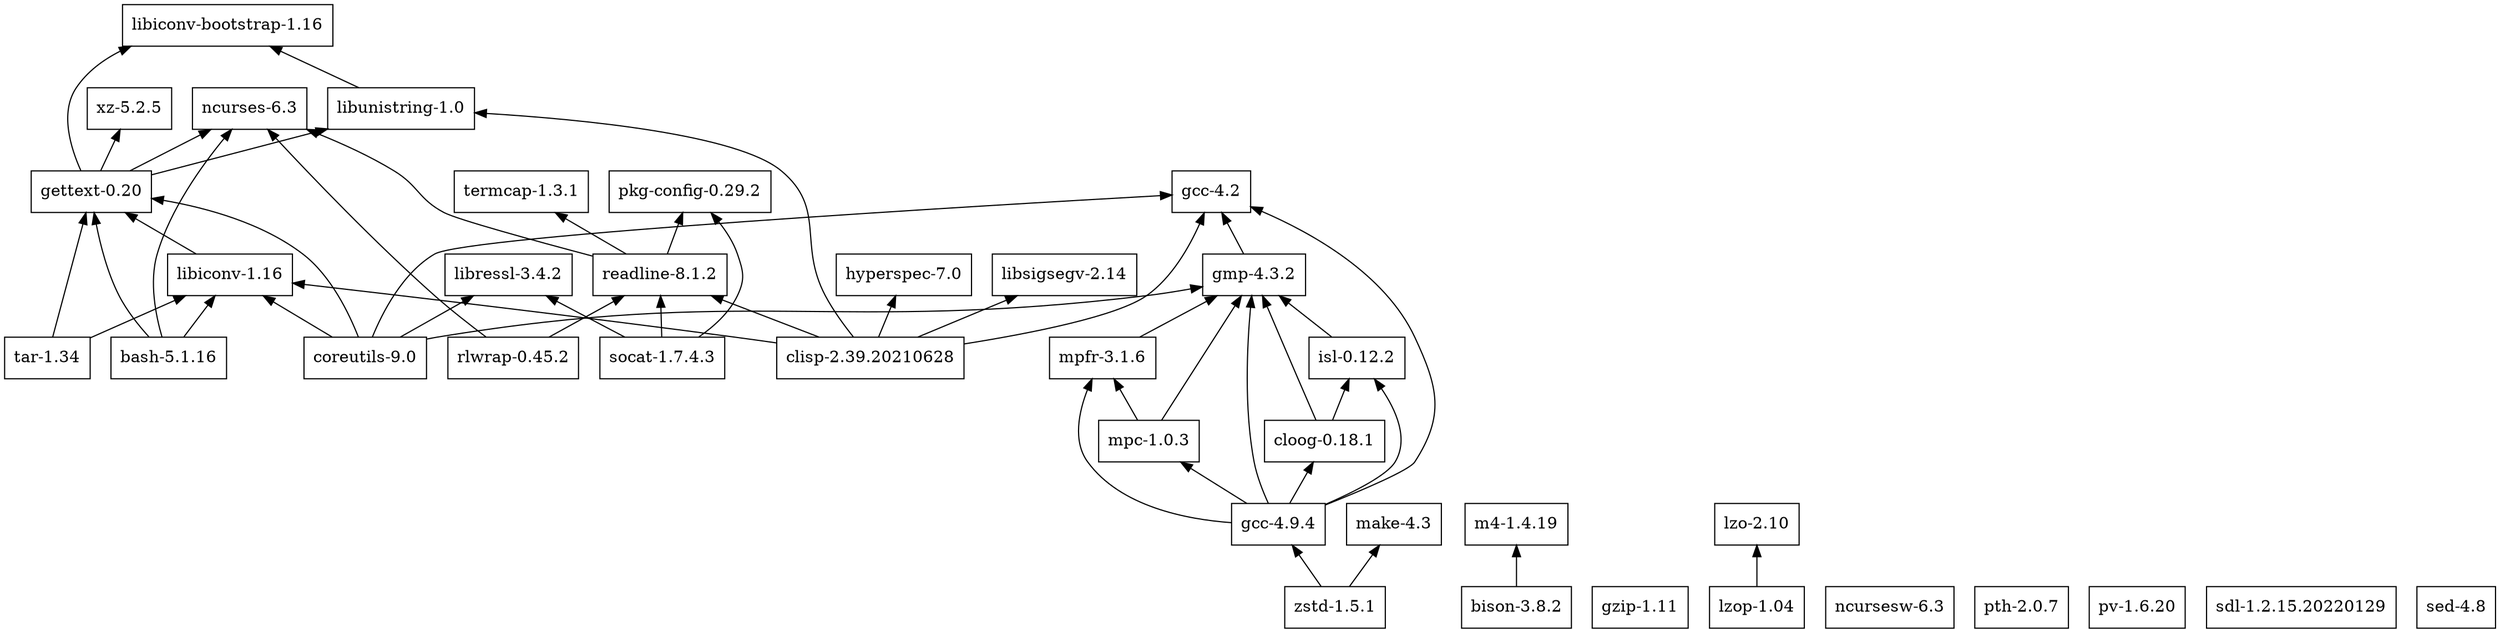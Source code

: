 digraph mygraph {
node [shape=box];
rankdir = BT;

"bash-5.1.16" -> "gettext-0.20"
"bash-5.1.16" -> "libiconv-1.16"
"bash-5.1.16" -> "ncurses-6.3"
"bison-3.8.2" -> "m4-1.4.19"

"clisp-2.39.20210628" -> "gcc-4.2"
"clisp-2.39.20210628" -> "hyperspec-7.0"
"clisp-2.39.20210628" -> "libiconv-1.16"
"clisp-2.39.20210628" -> "libsigsegv-2.14"
"clisp-2.39.20210628" -> "libunistring-1.0"
"clisp-2.39.20210628" -> "readline-8.1.2"

"cloog-0.18.1" -> "gmp-4.3.2"
"cloog-0.18.1" -> "isl-0.12.2"
"coreutils-9.0" -> "gcc-4.2"
"coreutils-9.0" -> "gettext-0.20"
"coreutils-9.0" -> "gmp-4.3.2"
"coreutils-9.0" -> "libiconv-1.16"
"coreutils-9.0" -> "libressl-3.4.2"

"gcc-4.2"
"gcc-4.9.4" -> "cloog-0.18.1"
"gcc-4.9.4" -> "gcc-4.2"
"gcc-4.9.4" -> "gmp-4.3.2"
"gcc-4.9.4" -> "isl-0.12.2"
"gcc-4.9.4" -> "mpc-1.0.3"
"gcc-4.9.4" -> "mpfr-3.1.6"
"gettext-0.20" -> "libiconv-bootstrap-1.16"
"gettext-0.20" -> "libunistring-1.0"
"gettext-0.20" -> "ncurses-6.3"
"gettext-0.20" -> "xz-5.2.5"
"gmp-4.3.2" -> "gcc-4.2"
"gzip-1.11"

"hyperspec-7.0"

"isl-0.12.2" -> "gmp-4.3.2"
"libiconv-1.16" -> "gettext-0.20"

"libiconv-bootstrap-1.16"
"libressl-3.4.2"
"libsigsegv-2.14"
"libunistring-1.0" -> "libiconv-bootstrap-1.16"

"lzo-2.10"
"lzop-1.04" -> "lzo-2.10"

"m4-1.4.19"
"make-4.3"
"mpc-1.0.3" -> "gmp-4.3.2"
"mpc-1.0.3" -> "mpfr-3.1.6"
"mpfr-3.1.6" -> "gmp-4.3.2"

"ncurses-6.3"
"ncursesw-6.3"

"pkg-config-0.29.2"
"pth-2.0.7"
"pv-1.6.20"

"readline-8.1.2" -> "ncurses-6.3"
"readline-8.1.2" -> "pkg-config-0.29.2"
"readline-8.1.2" -> "termcap-1.3.1"
"rlwrap-0.45.2" -> "ncurses-6.3"
"rlwrap-0.45.2" -> "readline-8.1.2"

"sdl-1.2.15.20220129"
"sed-4.8"
"socat-1.7.4.3" -> "libressl-3.4.2"
"socat-1.7.4.3" -> "pkg-config-0.29.2"
"socat-1.7.4.3" -> "readline-8.1.2"
"tar-1.34" -> "gettext-0.20"

"tar-1.34" -> "libiconv-1.16"
"termcap-1.3.1"

"xz-5.2.5"

"zstd-1.5.1" -> "gcc-4.9.4"
"zstd-1.5.1" -> "make-4.3"

}
